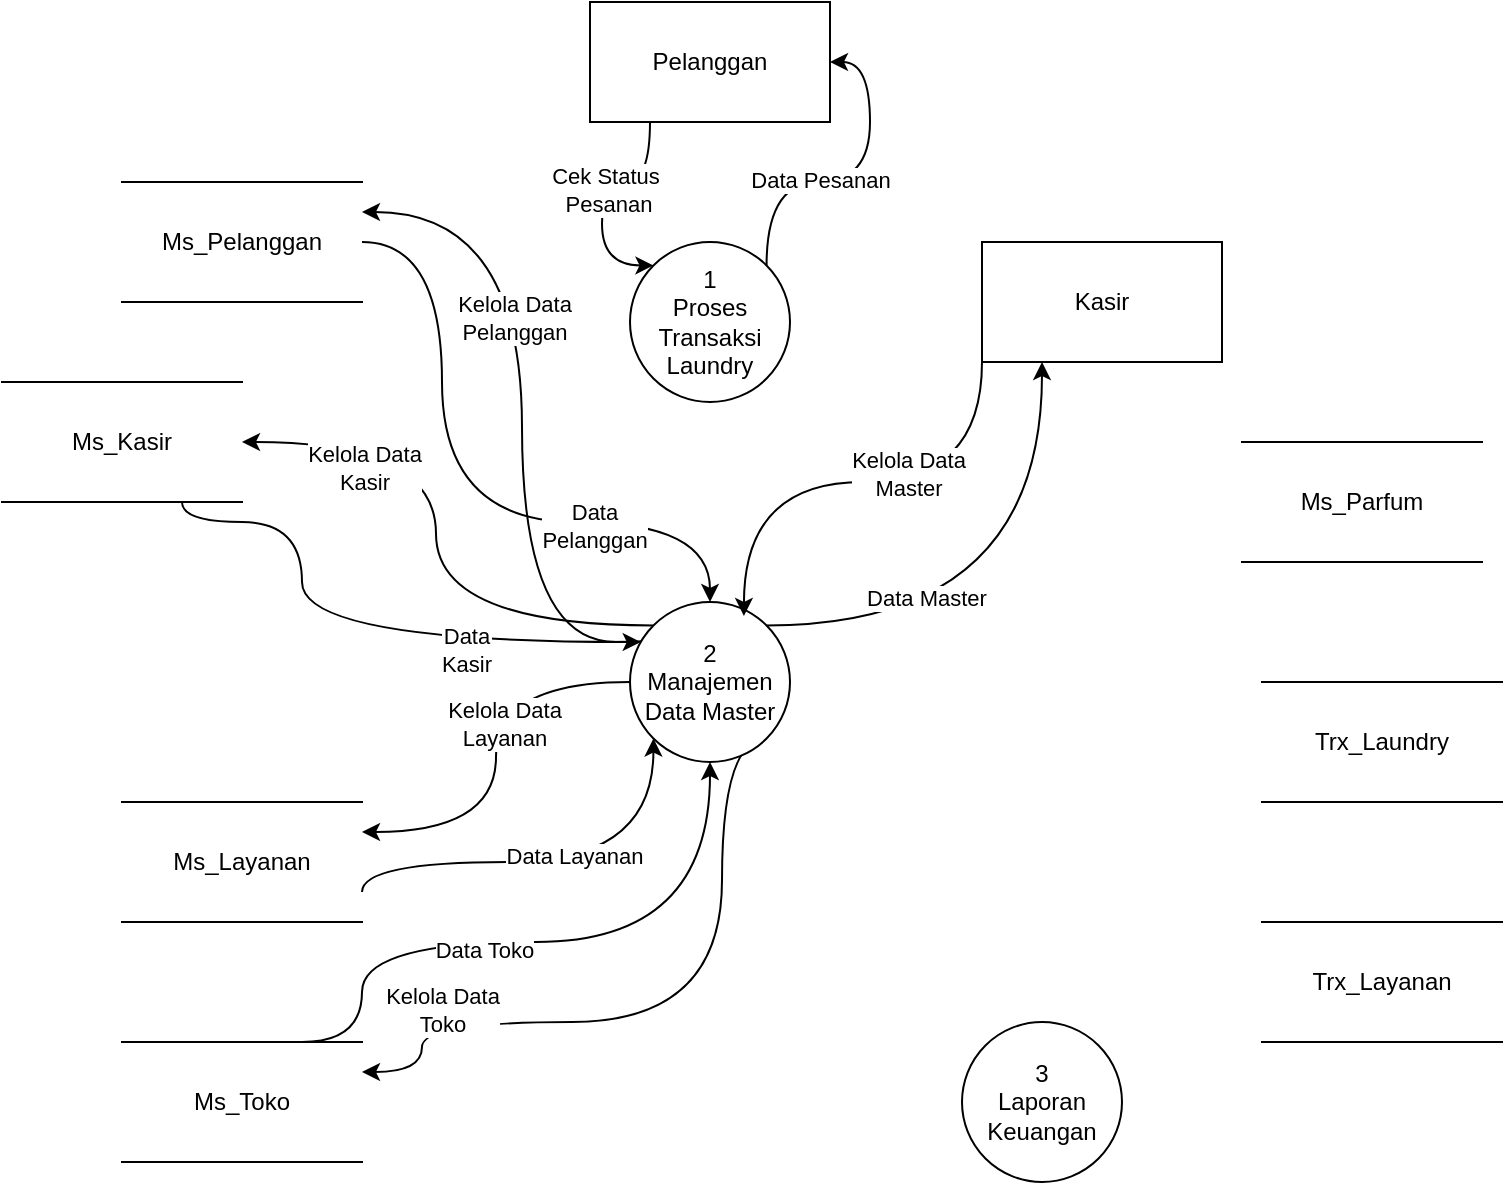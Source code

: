 <mxfile version="27.2.0">
  <diagram name="Page-1" id="xSfu-cIpNM1NF606pljN">
    <mxGraphModel dx="930" dy="1684" grid="1" gridSize="10" guides="1" tooltips="1" connect="1" arrows="1" fold="1" page="1" pageScale="1" pageWidth="827" pageHeight="1169" math="0" shadow="0">
      <root>
        <mxCell id="0" />
        <mxCell id="1" parent="0" />
        <mxCell id="YZ_7ZJklDh7weQv1-c1d-16" style="edgeStyle=orthogonalEdgeStyle;shape=connector;curved=1;rounded=0;orthogonalLoop=1;jettySize=auto;html=1;exitX=1;exitY=0;exitDx=0;exitDy=0;entryX=1;entryY=0.5;entryDx=0;entryDy=0;strokeColor=default;align=center;verticalAlign=middle;fontFamily=Helvetica;fontSize=11;fontColor=default;labelBackgroundColor=default;endArrow=classic;" parent="1" source="YZ_7ZJklDh7weQv1-c1d-2" target="YZ_7ZJklDh7weQv1-c1d-5" edge="1">
          <mxGeometry relative="1" as="geometry" />
        </mxCell>
        <mxCell id="YZ_7ZJklDh7weQv1-c1d-17" value="Data Pesanan" style="edgeLabel;html=1;align=center;verticalAlign=middle;resizable=0;points=[];fontFamily=Helvetica;fontSize=11;fontColor=default;labelBackgroundColor=default;" parent="YZ_7ZJklDh7weQv1-c1d-16" vertex="1" connectable="0">
          <mxGeometry x="-0.213" y="1" relative="1" as="geometry">
            <mxPoint as="offset" />
          </mxGeometry>
        </mxCell>
        <mxCell id="YZ_7ZJklDh7weQv1-c1d-2" value="&lt;div&gt;1&lt;/div&gt;&lt;div&gt;Proses&lt;/div&gt;&lt;div&gt;Transaksi&lt;/div&gt;&lt;div&gt;Laundry&lt;/div&gt;" style="ellipse;whiteSpace=wrap;html=1;aspect=fixed;" parent="1" vertex="1">
          <mxGeometry x="374" y="80" width="80" height="80" as="geometry" />
        </mxCell>
        <mxCell id="YZ_7ZJklDh7weQv1-c1d-18" style="edgeStyle=orthogonalEdgeStyle;shape=connector;curved=1;rounded=0;orthogonalLoop=1;jettySize=auto;html=1;exitX=0.5;exitY=0;exitDx=0;exitDy=0;entryX=1;entryY=0.25;entryDx=0;entryDy=0;strokeColor=default;align=center;verticalAlign=middle;fontFamily=Helvetica;fontSize=11;fontColor=default;labelBackgroundColor=default;endArrow=classic;" parent="1" source="YZ_7ZJklDh7weQv1-c1d-3" target="YZ_7ZJklDh7weQv1-c1d-7" edge="1">
          <mxGeometry relative="1" as="geometry">
            <Array as="points">
              <mxPoint x="320" y="280" />
              <mxPoint x="320" y="65" />
            </Array>
          </mxGeometry>
        </mxCell>
        <mxCell id="YZ_7ZJklDh7weQv1-c1d-19" value="Kelola Data&lt;br&gt;Pelanggan" style="edgeLabel;html=1;align=center;verticalAlign=middle;resizable=0;points=[];fontFamily=Helvetica;fontSize=11;fontColor=default;labelBackgroundColor=default;" parent="YZ_7ZJklDh7weQv1-c1d-18" vertex="1" connectable="0">
          <mxGeometry x="0.349" y="4" relative="1" as="geometry">
            <mxPoint as="offset" />
          </mxGeometry>
        </mxCell>
        <mxCell id="YZ_7ZJklDh7weQv1-c1d-24" style="edgeStyle=orthogonalEdgeStyle;shape=connector;curved=1;rounded=0;orthogonalLoop=1;jettySize=auto;html=1;exitX=0;exitY=0;exitDx=0;exitDy=0;entryX=1;entryY=0.5;entryDx=0;entryDy=0;strokeColor=default;align=center;verticalAlign=middle;fontFamily=Helvetica;fontSize=11;fontColor=default;labelBackgroundColor=default;endArrow=classic;" parent="1" source="YZ_7ZJklDh7weQv1-c1d-3" target="YZ_7ZJklDh7weQv1-c1d-8" edge="1">
          <mxGeometry relative="1" as="geometry" />
        </mxCell>
        <mxCell id="YZ_7ZJklDh7weQv1-c1d-26" value="Kelola Data&lt;br&gt;Kasir" style="edgeLabel;html=1;align=center;verticalAlign=middle;resizable=0;points=[];fontFamily=Helvetica;fontSize=11;fontColor=default;labelBackgroundColor=default;" parent="YZ_7ZJklDh7weQv1-c1d-24" vertex="1" connectable="0">
          <mxGeometry x="0.589" y="13" relative="1" as="geometry">
            <mxPoint as="offset" />
          </mxGeometry>
        </mxCell>
        <mxCell id="CbBDcJ3HCzYPkdTsJaEf-1" style="edgeStyle=orthogonalEdgeStyle;rounded=0;orthogonalLoop=1;jettySize=auto;html=1;exitX=0;exitY=0.5;exitDx=0;exitDy=0;entryX=1;entryY=0.25;entryDx=0;entryDy=0;curved=1;" edge="1" parent="1" source="YZ_7ZJklDh7weQv1-c1d-3" target="YZ_7ZJklDh7weQv1-c1d-9">
          <mxGeometry relative="1" as="geometry" />
        </mxCell>
        <mxCell id="CbBDcJ3HCzYPkdTsJaEf-2" value="Kelola Data&lt;div&gt;Layanan&lt;/div&gt;" style="edgeLabel;html=1;align=center;verticalAlign=middle;resizable=0;points=[];fontFamily=Helvetica;fontSize=11;fontColor=default;labelBackgroundColor=default;" vertex="1" connectable="0" parent="CbBDcJ3HCzYPkdTsJaEf-1">
          <mxGeometry x="-0.164" y="4" relative="1" as="geometry">
            <mxPoint as="offset" />
          </mxGeometry>
        </mxCell>
        <mxCell id="CbBDcJ3HCzYPkdTsJaEf-8" style="edgeStyle=orthogonalEdgeStyle;shape=connector;curved=1;rounded=0;orthogonalLoop=1;jettySize=auto;html=1;exitX=1;exitY=1;exitDx=0;exitDy=0;entryX=1;entryY=0.25;entryDx=0;entryDy=0;strokeColor=default;align=center;verticalAlign=middle;fontFamily=Helvetica;fontSize=11;fontColor=default;labelBackgroundColor=default;endArrow=classic;" edge="1" parent="1" source="YZ_7ZJklDh7weQv1-c1d-3" target="YZ_7ZJklDh7weQv1-c1d-10">
          <mxGeometry relative="1" as="geometry">
            <Array as="points">
              <mxPoint x="420" y="328" />
              <mxPoint x="420" y="470" />
              <mxPoint x="270" y="470" />
              <mxPoint x="270" y="495" />
            </Array>
          </mxGeometry>
        </mxCell>
        <mxCell id="CbBDcJ3HCzYPkdTsJaEf-9" value="Kelola Data&lt;br&gt;Toko" style="edgeLabel;html=1;align=center;verticalAlign=middle;resizable=0;points=[];fontFamily=Helvetica;fontSize=11;fontColor=default;labelBackgroundColor=default;" vertex="1" connectable="0" parent="CbBDcJ3HCzYPkdTsJaEf-8">
          <mxGeometry x="0.651" y="-6" relative="1" as="geometry">
            <mxPoint as="offset" />
          </mxGeometry>
        </mxCell>
        <mxCell id="CbBDcJ3HCzYPkdTsJaEf-12" style="edgeStyle=orthogonalEdgeStyle;shape=connector;curved=1;rounded=0;orthogonalLoop=1;jettySize=auto;html=1;exitX=1;exitY=0;exitDx=0;exitDy=0;entryX=0.25;entryY=1;entryDx=0;entryDy=0;strokeColor=default;align=center;verticalAlign=middle;fontFamily=Helvetica;fontSize=11;fontColor=default;labelBackgroundColor=default;endArrow=classic;" edge="1" parent="1" source="YZ_7ZJklDh7weQv1-c1d-3" target="YZ_7ZJklDh7weQv1-c1d-6">
          <mxGeometry relative="1" as="geometry" />
        </mxCell>
        <mxCell id="CbBDcJ3HCzYPkdTsJaEf-13" value="Data Master" style="edgeLabel;html=1;align=center;verticalAlign=middle;resizable=0;points=[];fontFamily=Helvetica;fontSize=11;fontColor=default;labelBackgroundColor=default;" vertex="1" connectable="0" parent="CbBDcJ3HCzYPkdTsJaEf-12">
          <mxGeometry x="-0.408" y="14" relative="1" as="geometry">
            <mxPoint as="offset" />
          </mxGeometry>
        </mxCell>
        <mxCell id="YZ_7ZJklDh7weQv1-c1d-3" value="&lt;div&gt;2&lt;/div&gt;&lt;div&gt;Manajemen&lt;/div&gt;&lt;div&gt;Data Master&lt;/div&gt;" style="ellipse;whiteSpace=wrap;html=1;aspect=fixed;" parent="1" vertex="1">
          <mxGeometry x="374" y="260" width="80" height="80" as="geometry" />
        </mxCell>
        <mxCell id="YZ_7ZJklDh7weQv1-c1d-4" value="&lt;div&gt;3&lt;/div&gt;&lt;div&gt;Laporan&lt;/div&gt;&lt;div&gt;Keuangan&lt;/div&gt;" style="ellipse;whiteSpace=wrap;html=1;aspect=fixed;" parent="1" vertex="1">
          <mxGeometry x="540" y="470" width="80" height="80" as="geometry" />
        </mxCell>
        <mxCell id="YZ_7ZJklDh7weQv1-c1d-14" style="edgeStyle=orthogonalEdgeStyle;rounded=0;orthogonalLoop=1;jettySize=auto;html=1;exitX=0.25;exitY=1;exitDx=0;exitDy=0;entryX=0;entryY=0;entryDx=0;entryDy=0;curved=1;" parent="1" source="YZ_7ZJklDh7weQv1-c1d-5" target="YZ_7ZJklDh7weQv1-c1d-2" edge="1">
          <mxGeometry relative="1" as="geometry">
            <Array as="points">
              <mxPoint x="384" y="50" />
              <mxPoint x="360" y="50" />
              <mxPoint x="360" y="92" />
            </Array>
          </mxGeometry>
        </mxCell>
        <mxCell id="YZ_7ZJklDh7weQv1-c1d-15" value="Cek Status&amp;nbsp;&lt;div&gt;Pesanan&lt;/div&gt;" style="edgeLabel;html=1;align=center;verticalAlign=middle;resizable=0;points=[];" parent="YZ_7ZJklDh7weQv1-c1d-14" vertex="1" connectable="0">
          <mxGeometry x="-0.044" y="3" relative="1" as="geometry">
            <mxPoint as="offset" />
          </mxGeometry>
        </mxCell>
        <mxCell id="YZ_7ZJklDh7weQv1-c1d-5" value="Pelanggan" style="rounded=0;whiteSpace=wrap;html=1;" parent="1" vertex="1">
          <mxGeometry x="354" y="-40" width="120" height="60" as="geometry" />
        </mxCell>
        <mxCell id="YZ_7ZJklDh7weQv1-c1d-6" value="Kasir" style="rounded=0;whiteSpace=wrap;html=1;" parent="1" vertex="1">
          <mxGeometry x="550" y="80" width="120" height="60" as="geometry" />
        </mxCell>
        <mxCell id="YZ_7ZJklDh7weQv1-c1d-20" style="edgeStyle=orthogonalEdgeStyle;shape=connector;curved=1;rounded=0;orthogonalLoop=1;jettySize=auto;html=1;exitX=1;exitY=0.5;exitDx=0;exitDy=0;entryX=0.5;entryY=0;entryDx=0;entryDy=0;strokeColor=default;align=center;verticalAlign=middle;fontFamily=Helvetica;fontSize=11;fontColor=default;labelBackgroundColor=default;endArrow=classic;" parent="1" source="YZ_7ZJklDh7weQv1-c1d-7" target="YZ_7ZJklDh7weQv1-c1d-3" edge="1">
          <mxGeometry relative="1" as="geometry">
            <Array as="points">
              <mxPoint x="280" y="80" />
              <mxPoint x="280" y="220" />
              <mxPoint x="414" y="220" />
            </Array>
          </mxGeometry>
        </mxCell>
        <mxCell id="YZ_7ZJklDh7weQv1-c1d-23" value="Data&lt;div&gt;Pelanggan&lt;/div&gt;" style="edgeLabel;html=1;align=center;verticalAlign=middle;resizable=0;points=[];fontFamily=Helvetica;fontSize=11;fontColor=default;labelBackgroundColor=default;" parent="YZ_7ZJklDh7weQv1-c1d-20" vertex="1" connectable="0">
          <mxGeometry x="0.447" y="-2" relative="1" as="geometry">
            <mxPoint as="offset" />
          </mxGeometry>
        </mxCell>
        <mxCell id="YZ_7ZJklDh7weQv1-c1d-7" value="Ms_Pelanggan" style="shape=partialRectangle;whiteSpace=wrap;html=1;left=0;right=0;fillColor=none;" parent="1" vertex="1">
          <mxGeometry x="120" y="50" width="120" height="60" as="geometry" />
        </mxCell>
        <mxCell id="YZ_7ZJklDh7weQv1-c1d-25" style="edgeStyle=orthogonalEdgeStyle;shape=connector;curved=1;rounded=0;orthogonalLoop=1;jettySize=auto;html=1;exitX=0.75;exitY=1;exitDx=0;exitDy=0;strokeColor=default;align=center;verticalAlign=middle;fontFamily=Helvetica;fontSize=11;fontColor=default;labelBackgroundColor=default;endArrow=classic;" parent="1" source="YZ_7ZJklDh7weQv1-c1d-8" target="YZ_7ZJklDh7weQv1-c1d-3" edge="1">
          <mxGeometry relative="1" as="geometry">
            <Array as="points">
              <mxPoint x="150" y="220" />
              <mxPoint x="210" y="220" />
              <mxPoint x="210" y="280" />
            </Array>
          </mxGeometry>
        </mxCell>
        <mxCell id="YZ_7ZJklDh7weQv1-c1d-27" value="Data&lt;br&gt;Kasir" style="edgeLabel;html=1;align=center;verticalAlign=middle;resizable=0;points=[];fontFamily=Helvetica;fontSize=11;fontColor=default;labelBackgroundColor=default;" parent="YZ_7ZJklDh7weQv1-c1d-25" vertex="1" connectable="0">
          <mxGeometry x="0.415" y="-4" relative="1" as="geometry">
            <mxPoint as="offset" />
          </mxGeometry>
        </mxCell>
        <mxCell id="YZ_7ZJklDh7weQv1-c1d-8" value="Ms_Kasir" style="shape=partialRectangle;whiteSpace=wrap;html=1;left=0;right=0;fillColor=none;" parent="1" vertex="1">
          <mxGeometry x="60" y="150" width="120" height="60" as="geometry" />
        </mxCell>
        <mxCell id="CbBDcJ3HCzYPkdTsJaEf-3" style="edgeStyle=orthogonalEdgeStyle;shape=connector;curved=1;rounded=0;orthogonalLoop=1;jettySize=auto;html=1;exitX=1;exitY=0.75;exitDx=0;exitDy=0;entryX=0;entryY=1;entryDx=0;entryDy=0;strokeColor=default;align=center;verticalAlign=middle;fontFamily=Helvetica;fontSize=11;fontColor=default;labelBackgroundColor=default;endArrow=classic;" edge="1" parent="1" source="YZ_7ZJklDh7weQv1-c1d-9" target="YZ_7ZJklDh7weQv1-c1d-3">
          <mxGeometry relative="1" as="geometry">
            <Array as="points">
              <mxPoint x="240" y="390" />
              <mxPoint x="386" y="390" />
            </Array>
          </mxGeometry>
        </mxCell>
        <mxCell id="CbBDcJ3HCzYPkdTsJaEf-5" value="Data Layanan" style="edgeLabel;html=1;align=center;verticalAlign=middle;resizable=0;points=[];fontFamily=Helvetica;fontSize=11;fontColor=default;labelBackgroundColor=default;" vertex="1" connectable="0" parent="CbBDcJ3HCzYPkdTsJaEf-3">
          <mxGeometry x="0.09" y="3" relative="1" as="geometry">
            <mxPoint as="offset" />
          </mxGeometry>
        </mxCell>
        <mxCell id="YZ_7ZJklDh7weQv1-c1d-9" value="Ms_Layanan" style="shape=partialRectangle;whiteSpace=wrap;html=1;left=0;right=0;fillColor=none;" parent="1" vertex="1">
          <mxGeometry x="120" y="360" width="120" height="60" as="geometry" />
        </mxCell>
        <mxCell id="CbBDcJ3HCzYPkdTsJaEf-6" style="edgeStyle=orthogonalEdgeStyle;shape=connector;curved=1;rounded=0;orthogonalLoop=1;jettySize=auto;html=1;exitX=0.75;exitY=0;exitDx=0;exitDy=0;entryX=0.5;entryY=1;entryDx=0;entryDy=0;strokeColor=default;align=center;verticalAlign=middle;fontFamily=Helvetica;fontSize=11;fontColor=default;labelBackgroundColor=default;endArrow=classic;" edge="1" parent="1" source="YZ_7ZJklDh7weQv1-c1d-10" target="YZ_7ZJklDh7weQv1-c1d-3">
          <mxGeometry relative="1" as="geometry">
            <Array as="points">
              <mxPoint x="240" y="480" />
              <mxPoint x="240" y="430" />
              <mxPoint x="414" y="430" />
            </Array>
          </mxGeometry>
        </mxCell>
        <mxCell id="CbBDcJ3HCzYPkdTsJaEf-7" value="Data Toko" style="edgeLabel;html=1;align=center;verticalAlign=middle;resizable=0;points=[];fontFamily=Helvetica;fontSize=11;fontColor=default;labelBackgroundColor=default;" vertex="1" connectable="0" parent="CbBDcJ3HCzYPkdTsJaEf-6">
          <mxGeometry x="-0.184" y="-4" relative="1" as="geometry">
            <mxPoint as="offset" />
          </mxGeometry>
        </mxCell>
        <mxCell id="YZ_7ZJklDh7weQv1-c1d-10" value="Ms_Toko" style="shape=partialRectangle;whiteSpace=wrap;html=1;left=0;right=0;fillColor=none;" parent="1" vertex="1">
          <mxGeometry x="120" y="480" width="120" height="60" as="geometry" />
        </mxCell>
        <mxCell id="YZ_7ZJklDh7weQv1-c1d-11" value="Ms_Parfum" style="shape=partialRectangle;whiteSpace=wrap;html=1;left=0;right=0;fillColor=none;" parent="1" vertex="1">
          <mxGeometry x="680" y="180" width="120" height="60" as="geometry" />
        </mxCell>
        <mxCell id="YZ_7ZJklDh7weQv1-c1d-12" value="Trx_Laundry" style="shape=partialRectangle;whiteSpace=wrap;html=1;left=0;right=0;fillColor=none;" parent="1" vertex="1">
          <mxGeometry x="690" y="300" width="120" height="60" as="geometry" />
        </mxCell>
        <mxCell id="YZ_7ZJklDh7weQv1-c1d-13" value="Trx_Layanan" style="shape=partialRectangle;whiteSpace=wrap;html=1;left=0;right=0;fillColor=none;" parent="1" vertex="1">
          <mxGeometry x="690" y="420" width="120" height="60" as="geometry" />
        </mxCell>
        <mxCell id="CbBDcJ3HCzYPkdTsJaEf-10" style="edgeStyle=orthogonalEdgeStyle;shape=connector;curved=1;rounded=0;orthogonalLoop=1;jettySize=auto;html=1;exitX=0;exitY=1;exitDx=0;exitDy=0;entryX=0.712;entryY=0.087;entryDx=0;entryDy=0;entryPerimeter=0;strokeColor=default;align=center;verticalAlign=middle;fontFamily=Helvetica;fontSize=11;fontColor=default;labelBackgroundColor=default;endArrow=classic;" edge="1" parent="1" source="YZ_7ZJklDh7weQv1-c1d-6" target="YZ_7ZJklDh7weQv1-c1d-3">
          <mxGeometry relative="1" as="geometry" />
        </mxCell>
        <mxCell id="CbBDcJ3HCzYPkdTsJaEf-11" value="Kelola Data&lt;br&gt;Master" style="edgeLabel;html=1;align=center;verticalAlign=middle;resizable=0;points=[];fontFamily=Helvetica;fontSize=11;fontColor=default;labelBackgroundColor=default;" vertex="1" connectable="0" parent="CbBDcJ3HCzYPkdTsJaEf-10">
          <mxGeometry x="-0.21" y="-4" relative="1" as="geometry">
            <mxPoint as="offset" />
          </mxGeometry>
        </mxCell>
      </root>
    </mxGraphModel>
  </diagram>
</mxfile>

